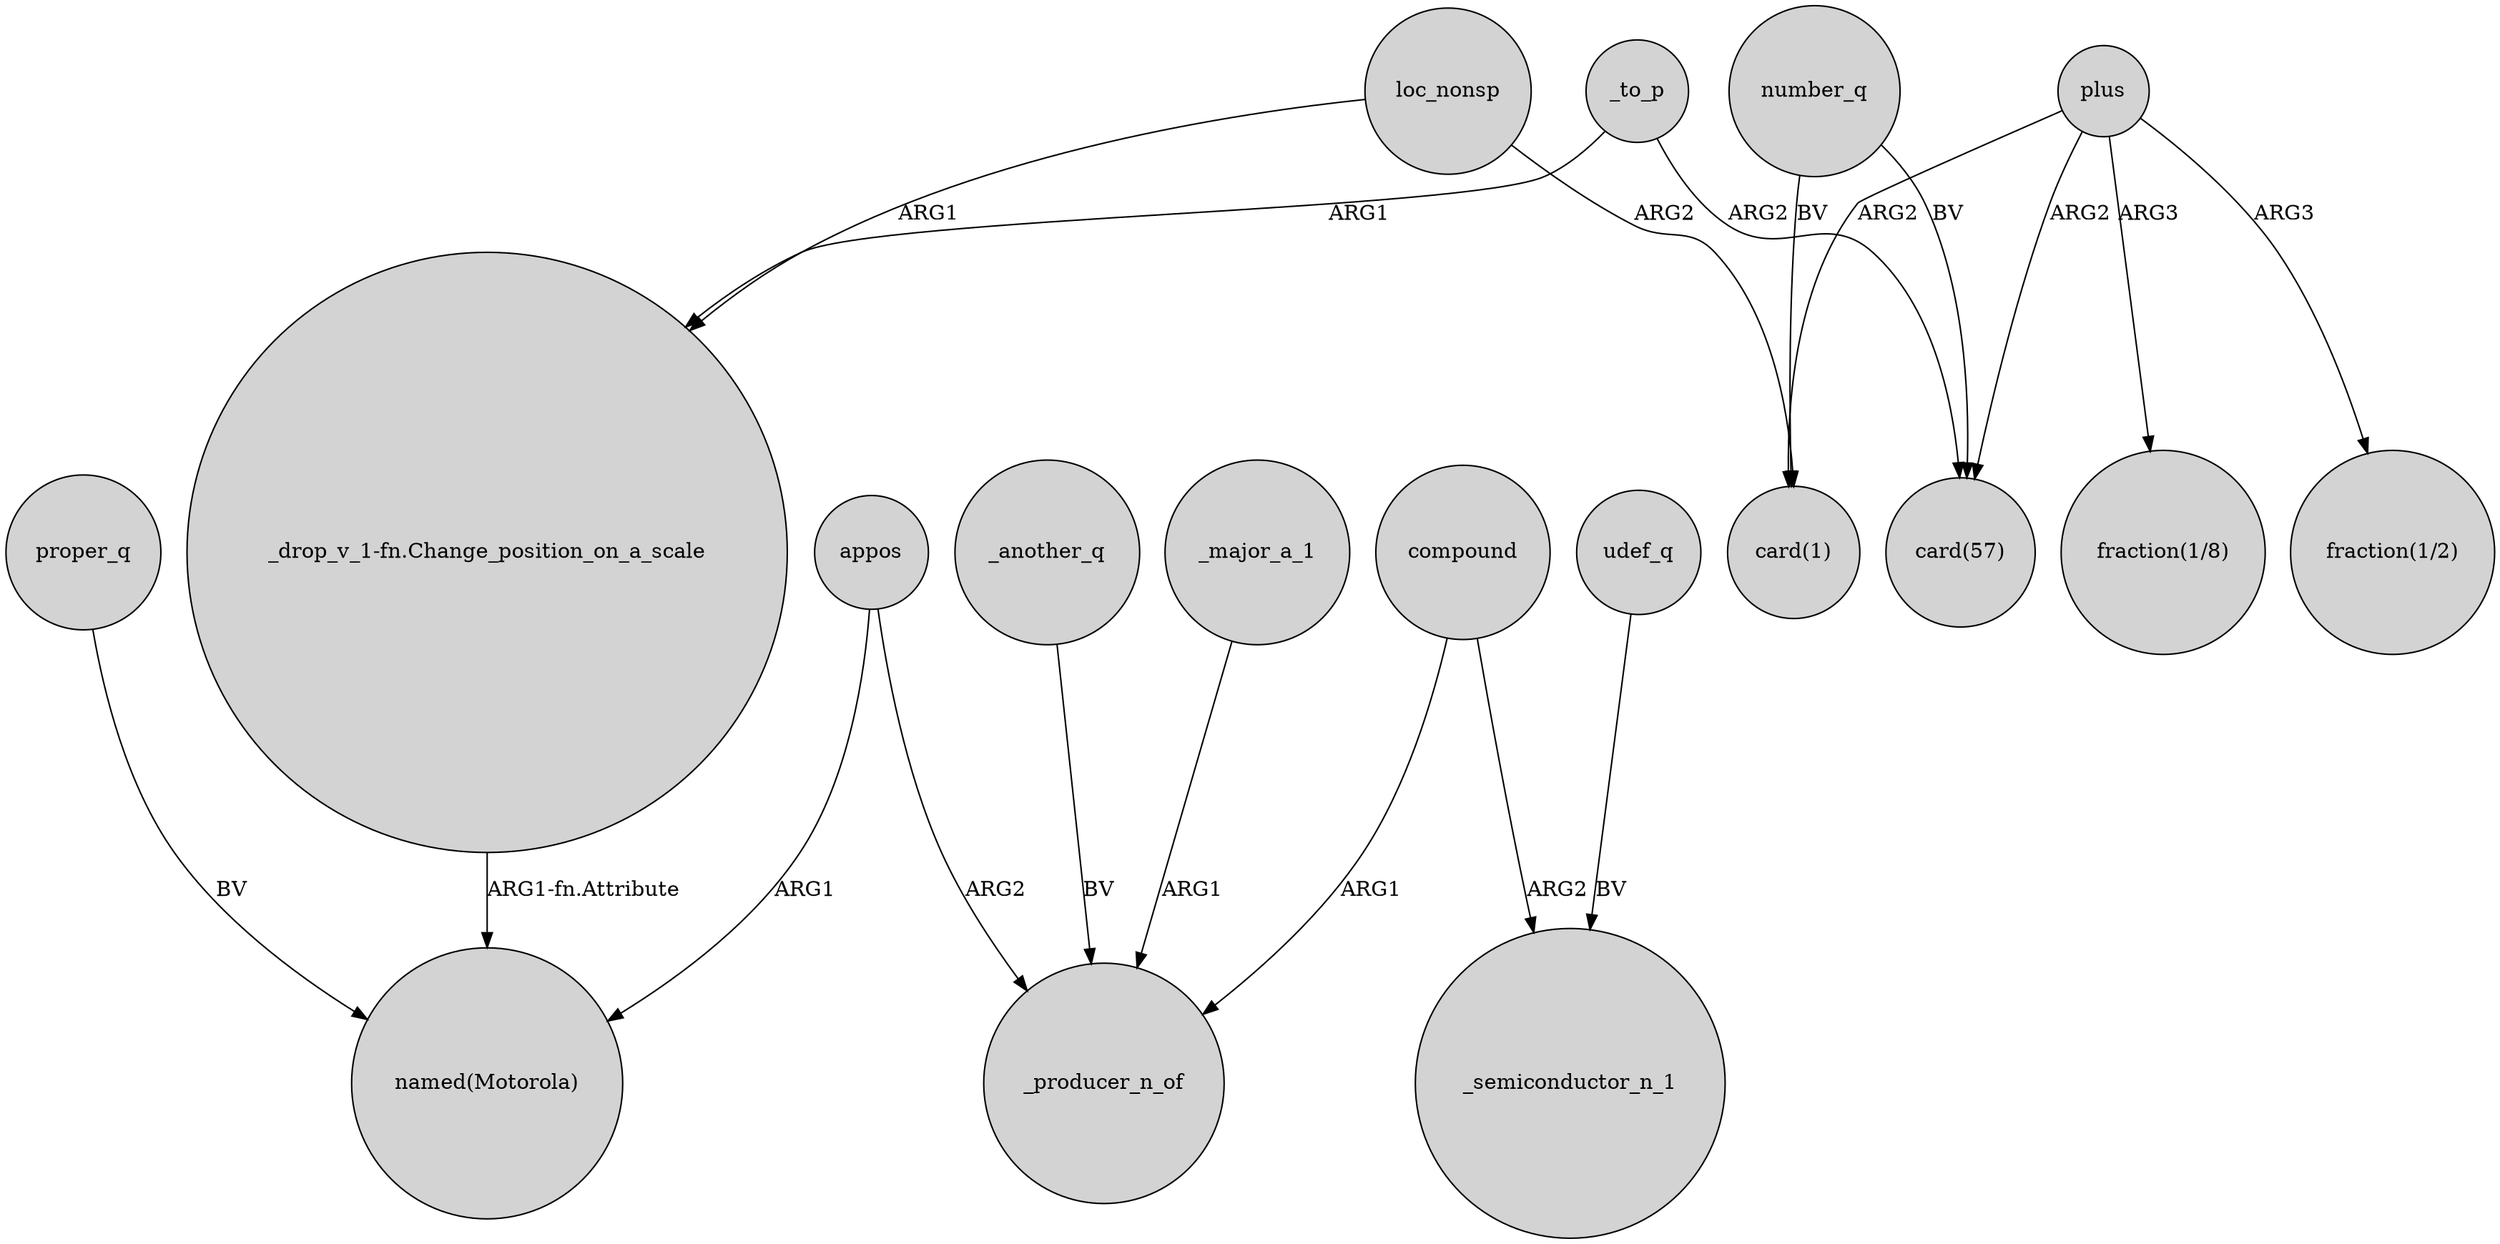 digraph {
	node [shape=circle style=filled]
	proper_q -> "named(Motorola)" [label=BV]
	number_q -> "card(57)" [label=BV]
	appos -> _producer_n_of [label=ARG2]
	number_q -> "card(1)" [label=BV]
	loc_nonsp -> "_drop_v_1-fn.Change_position_on_a_scale" [label=ARG1]
	plus -> "fraction(1/8)" [label=ARG3]
	_major_a_1 -> _producer_n_of [label=ARG1]
	udef_q -> _semiconductor_n_1 [label=BV]
	appos -> "named(Motorola)" [label=ARG1]
	loc_nonsp -> "card(1)" [label=ARG2]
	"_drop_v_1-fn.Change_position_on_a_scale" -> "named(Motorola)" [label="ARG1-fn.Attribute"]
	plus -> "card(1)" [label=ARG2]
	plus -> "card(57)" [label=ARG2]
	_to_p -> "_drop_v_1-fn.Change_position_on_a_scale" [label=ARG1]
	_another_q -> _producer_n_of [label=BV]
	compound -> _semiconductor_n_1 [label=ARG2]
	compound -> _producer_n_of [label=ARG1]
	_to_p -> "card(57)" [label=ARG2]
	plus -> "fraction(1/2)" [label=ARG3]
}
